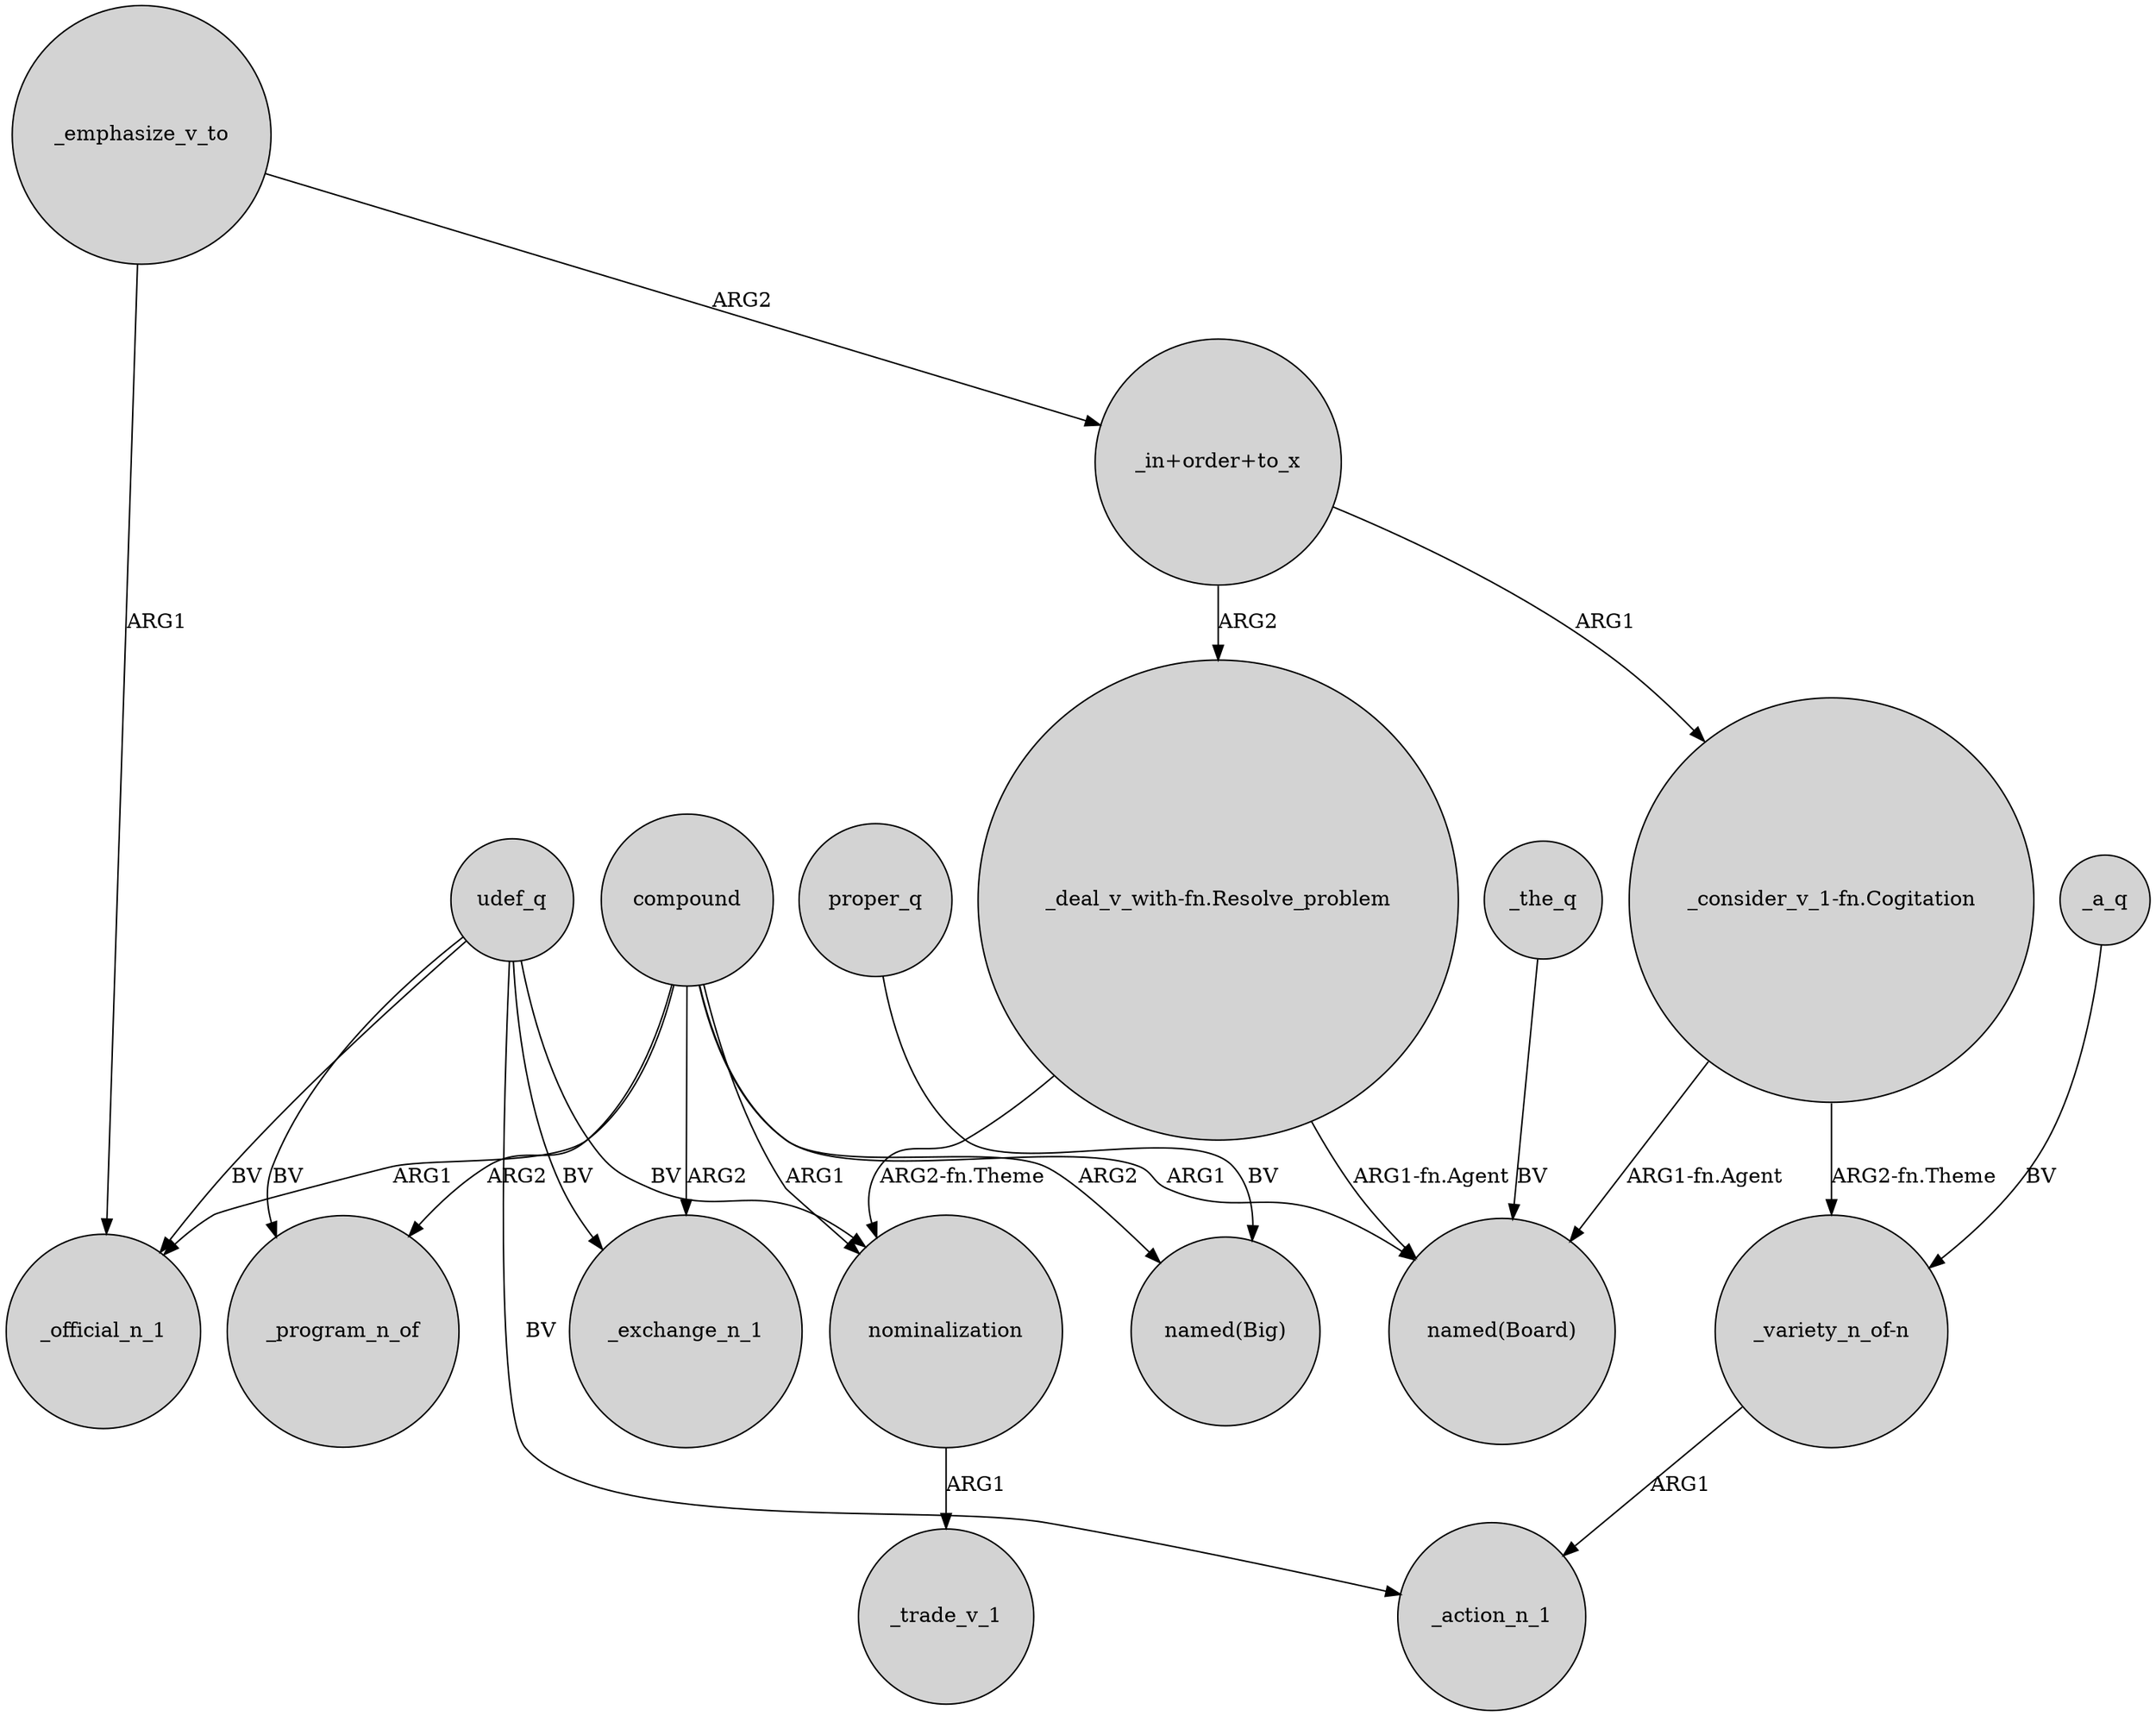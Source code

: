 digraph {
	node [shape=circle style=filled]
	_the_q -> "named(Board)" [label=BV]
	compound -> _program_n_of [label=ARG2]
	"_deal_v_with-fn.Resolve_problem" -> "named(Board)" [label="ARG1-fn.Agent"]
	"_consider_v_1-fn.Cogitation" -> "named(Board)" [label="ARG1-fn.Agent"]
	"_in+order+to_x" -> "_consider_v_1-fn.Cogitation" [label=ARG1]
	udef_q -> _program_n_of [label=BV]
	nominalization -> _trade_v_1 [label=ARG1]
	"_consider_v_1-fn.Cogitation" -> "_variety_n_of-n" [label="ARG2-fn.Theme"]
	compound -> _exchange_n_1 [label=ARG2]
	"_in+order+to_x" -> "_deal_v_with-fn.Resolve_problem" [label=ARG2]
	"_deal_v_with-fn.Resolve_problem" -> nominalization [label="ARG2-fn.Theme"]
	_a_q -> "_variety_n_of-n" [label=BV]
	compound -> "named(Board)" [label=ARG1]
	udef_q -> _official_n_1 [label=BV]
	_emphasize_v_to -> _official_n_1 [label=ARG1]
	udef_q -> nominalization [label=BV]
	compound -> _official_n_1 [label=ARG1]
	"_variety_n_of-n" -> _action_n_1 [label=ARG1]
	udef_q -> _action_n_1 [label=BV]
	udef_q -> _exchange_n_1 [label=BV]
	compound -> "named(Big)" [label=ARG2]
	compound -> nominalization [label=ARG1]
	_emphasize_v_to -> "_in+order+to_x" [label=ARG2]
	proper_q -> "named(Big)" [label=BV]
}
